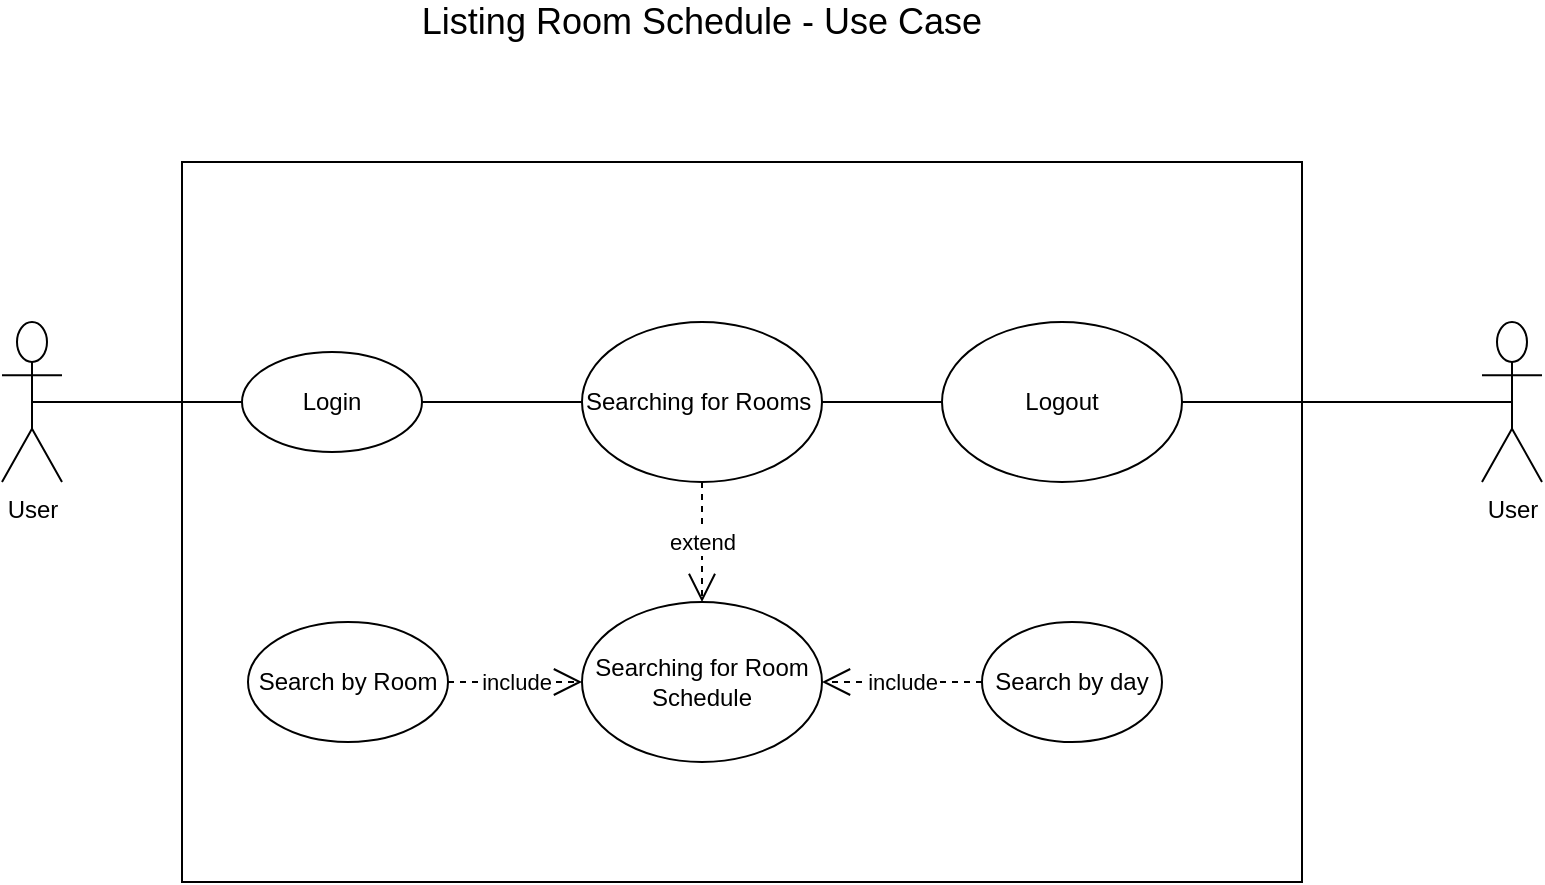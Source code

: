 <mxfile version="13.9.3" type="device"><diagram id="wuW6vnPpQVpRXNE2DVgC" name="Page-1"><mxGraphModel dx="1662" dy="804" grid="1" gridSize="10" guides="1" tooltips="1" connect="1" arrows="1" fold="1" page="1" pageScale="1" pageWidth="980" pageHeight="690" math="0" shadow="0"><root><mxCell id="0"/><mxCell id="1" parent="0"/><mxCell id="3YBVJomCuSrTSGbBO-sW-1" value="&lt;font style=&quot;font-size: 18px&quot;&gt;Listing Room Schedule - Use Case&lt;/font&gt;" style="text;html=1;strokeColor=none;fillColor=none;align=center;verticalAlign=middle;whiteSpace=wrap;rounded=0;" parent="1" vertex="1"><mxGeometry x="255" y="20" width="370" height="20" as="geometry"/></mxCell><mxCell id="3YBVJomCuSrTSGbBO-sW-2" value="" style="rounded=0;whiteSpace=wrap;html=1;" parent="1" vertex="1"><mxGeometry x="180" y="100" width="560" height="360" as="geometry"/></mxCell><object label="User" id="3YBVJomCuSrTSGbBO-sW-3"><mxCell style="shape=umlActor;verticalLabelPosition=bottom;verticalAlign=top;html=1;outlineConnect=0;" parent="1" vertex="1"><mxGeometry x="90" y="180" width="30" height="80" as="geometry"/></mxCell></object><mxCell id="3YBVJomCuSrTSGbBO-sW-8" value="Login" style="ellipse;whiteSpace=wrap;html=1;" parent="1" vertex="1"><mxGeometry x="210" y="195" width="90" height="50" as="geometry"/></mxCell><mxCell id="3YBVJomCuSrTSGbBO-sW-9" value="Searching for Rooms&amp;nbsp;" style="ellipse;whiteSpace=wrap;html=1;" parent="1" vertex="1"><mxGeometry x="380" y="180" width="120" height="80" as="geometry"/></mxCell><mxCell id="3YBVJomCuSrTSGbBO-sW-10" value="" style="endArrow=none;html=1;exitX=0.5;exitY=0.5;exitDx=0;exitDy=0;exitPerimeter=0;" parent="1" source="3YBVJomCuSrTSGbBO-sW-3" edge="1"><mxGeometry width="50" height="50" relative="1" as="geometry"><mxPoint x="460" y="280" as="sourcePoint"/><mxPoint x="210" y="220" as="targetPoint"/></mxGeometry></mxCell><mxCell id="3YBVJomCuSrTSGbBO-sW-11" value="" style="endArrow=none;html=1;exitX=1;exitY=0.5;exitDx=0;exitDy=0;" parent="1" source="3YBVJomCuSrTSGbBO-sW-8" edge="1"><mxGeometry width="50" height="50" relative="1" as="geometry"><mxPoint x="460" y="280" as="sourcePoint"/><mxPoint x="380" y="220" as="targetPoint"/></mxGeometry></mxCell><mxCell id="3YBVJomCuSrTSGbBO-sW-12" value="Searching for Room Schedule" style="ellipse;whiteSpace=wrap;html=1;" parent="1" vertex="1"><mxGeometry x="380" y="320" width="120" height="80" as="geometry"/></mxCell><mxCell id="3YBVJomCuSrTSGbBO-sW-15" value="Search by day" style="ellipse;whiteSpace=wrap;html=1;" parent="1" vertex="1"><mxGeometry x="580" y="330" width="90" height="60" as="geometry"/></mxCell><mxCell id="3YBVJomCuSrTSGbBO-sW-17" value="Search by Room" style="ellipse;whiteSpace=wrap;html=1;" parent="1" vertex="1"><mxGeometry x="213" y="330" width="100" height="60" as="geometry"/></mxCell><mxCell id="3YBVJomCuSrTSGbBO-sW-19" value="Logout" style="ellipse;whiteSpace=wrap;html=1;" parent="1" vertex="1"><mxGeometry x="560" y="180" width="120" height="80" as="geometry"/></mxCell><object label="User" id="3YBVJomCuSrTSGbBO-sW-20"><mxCell style="shape=umlActor;verticalLabelPosition=bottom;verticalAlign=top;html=1;outlineConnect=0;" parent="1" vertex="1"><mxGeometry x="830" y="180" width="30" height="80" as="geometry"/></mxCell></object><mxCell id="3YBVJomCuSrTSGbBO-sW-21" value="" style="endArrow=none;html=1;entryX=0;entryY=0.5;entryDx=0;entryDy=0;exitX=1;exitY=0.5;exitDx=0;exitDy=0;" parent="1" source="3YBVJomCuSrTSGbBO-sW-9" target="3YBVJomCuSrTSGbBO-sW-19" edge="1"><mxGeometry width="50" height="50" relative="1" as="geometry"><mxPoint x="460" y="280" as="sourcePoint"/><mxPoint x="510" y="230" as="targetPoint"/></mxGeometry></mxCell><mxCell id="3YBVJomCuSrTSGbBO-sW-22" value="" style="endArrow=none;html=1;exitX=0.5;exitY=0.5;exitDx=0;exitDy=0;exitPerimeter=0;entryX=1;entryY=0.5;entryDx=0;entryDy=0;" parent="1" source="3YBVJomCuSrTSGbBO-sW-20" target="3YBVJomCuSrTSGbBO-sW-19" edge="1"><mxGeometry width="50" height="50" relative="1" as="geometry"><mxPoint x="460" y="280" as="sourcePoint"/><mxPoint x="700" y="220" as="targetPoint"/></mxGeometry></mxCell><mxCell id="Jpm9cazzzLxLyNLyrJG4-1" value="extend" style="endArrow=open;endSize=12;dashed=1;html=1;entryX=0.5;entryY=0;entryDx=0;entryDy=0;exitX=0.5;exitY=1;exitDx=0;exitDy=0;" parent="1" source="3YBVJomCuSrTSGbBO-sW-9" target="3YBVJomCuSrTSGbBO-sW-12" edge="1"><mxGeometry width="160" relative="1" as="geometry"><mxPoint x="410" y="230" as="sourcePoint"/><mxPoint x="570" y="230" as="targetPoint"/></mxGeometry></mxCell><mxCell id="Jpm9cazzzLxLyNLyrJG4-2" value="include" style="endArrow=open;endSize=12;dashed=1;html=1;entryX=0;entryY=0.5;entryDx=0;entryDy=0;exitX=1;exitY=0.5;exitDx=0;exitDy=0;" parent="1" source="3YBVJomCuSrTSGbBO-sW-17" target="3YBVJomCuSrTSGbBO-sW-12" edge="1"><mxGeometry width="160" relative="1" as="geometry"><mxPoint x="410" y="230" as="sourcePoint"/><mxPoint x="570" y="230" as="targetPoint"/></mxGeometry></mxCell><mxCell id="Jpm9cazzzLxLyNLyrJG4-3" value="include" style="endArrow=open;endSize=12;dashed=1;html=1;entryX=1;entryY=0.5;entryDx=0;entryDy=0;exitX=0;exitY=0.5;exitDx=0;exitDy=0;" parent="1" source="3YBVJomCuSrTSGbBO-sW-15" target="3YBVJomCuSrTSGbBO-sW-12" edge="1"><mxGeometry width="160" relative="1" as="geometry"><mxPoint x="390" y="370" as="sourcePoint"/><mxPoint x="330" y="370" as="targetPoint"/></mxGeometry></mxCell></root></mxGraphModel></diagram></mxfile>